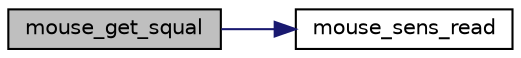 digraph G
{
  edge [fontname="Helvetica",fontsize="10",labelfontname="Helvetica",labelfontsize="10"];
  node [fontname="Helvetica",fontsize="10",shape=record];
  rankdir="LR";
  Node1 [label="mouse_get_squal",height=0.2,width=0.4,color="black", fillcolor="grey75", style="filled" fontcolor="black"];
  Node1 -> Node2 [color="midnightblue",fontsize="10",style="solid",fontname="Helvetica"];
  Node2 [label="mouse_sens_read",height=0.2,width=0.4,color="black", fillcolor="white", style="filled",URL="$mouse_8h.html#a51b8066f598e2adc8679ddd77f3d1a8b"];
}
